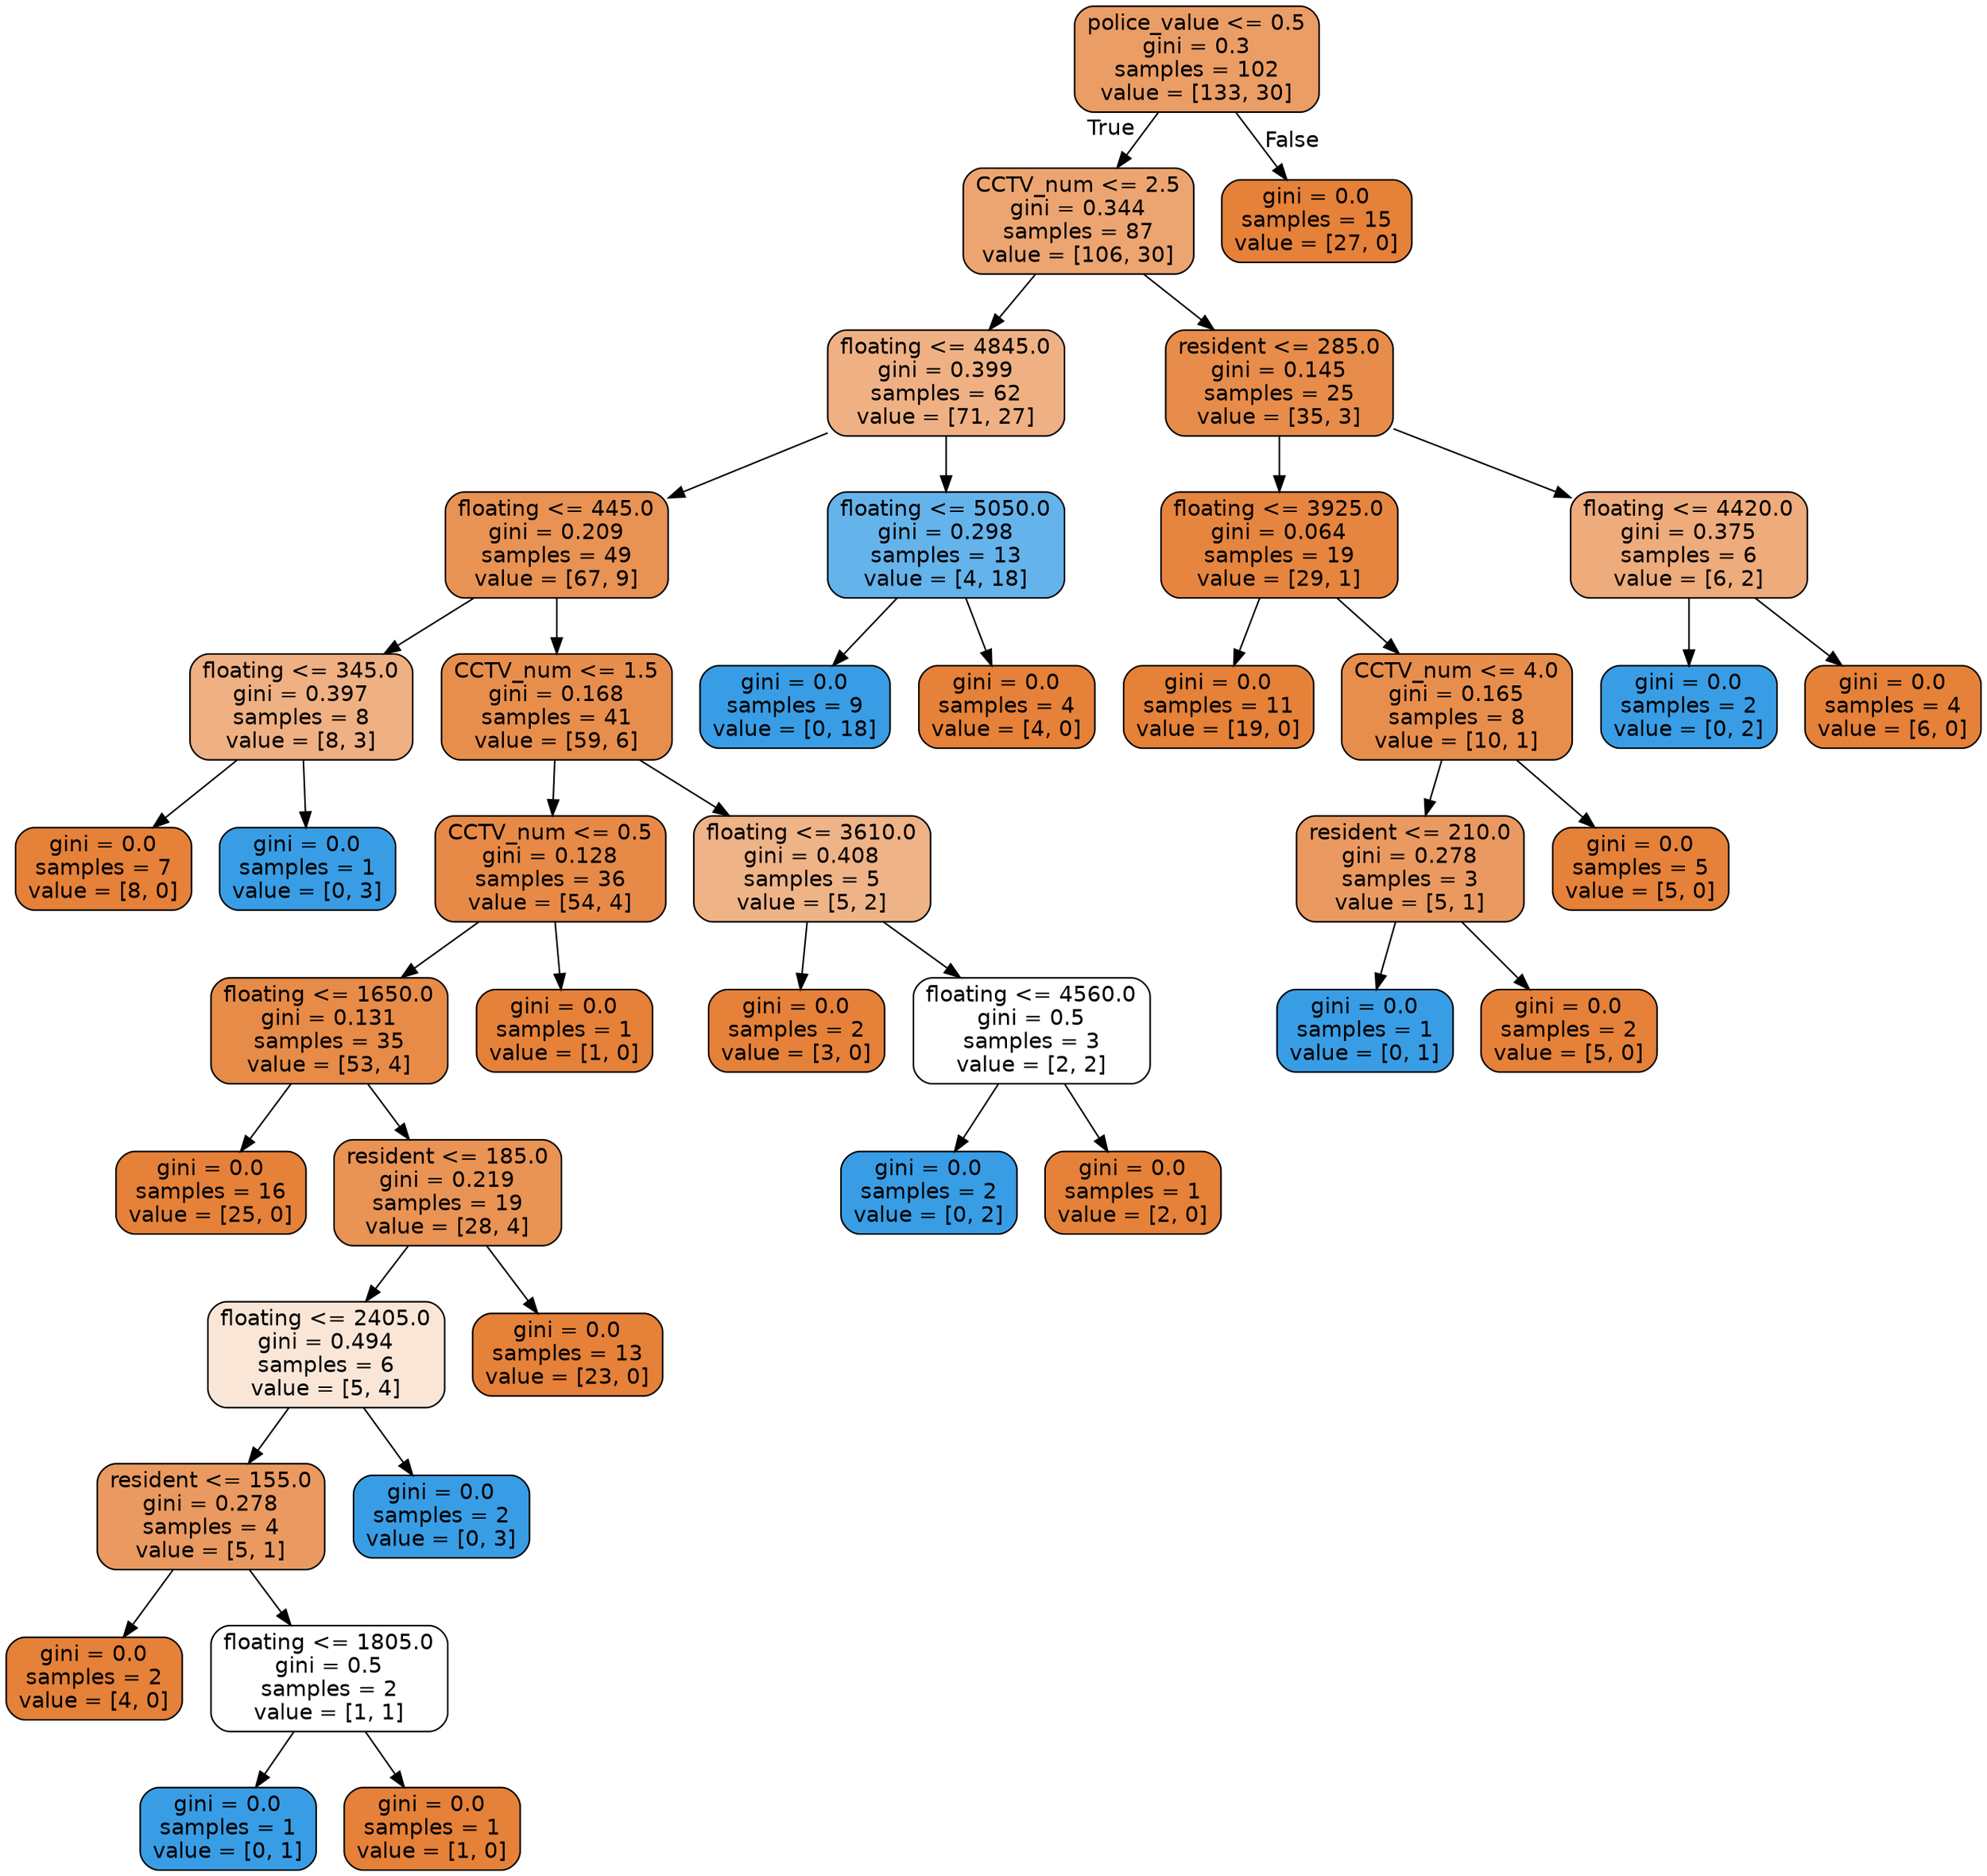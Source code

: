 digraph Tree {
node [shape=box, style="filled, rounded", color="black", fontname=helvetica] ;
edge [fontname=helvetica] ;
0 [label="police_value <= 0.5\ngini = 0.3\nsamples = 102\nvalue = [133, 30]", fillcolor="#eb9d66"] ;
1 [label="CCTV_num <= 2.5\ngini = 0.344\nsamples = 87\nvalue = [106, 30]", fillcolor="#eca571"] ;
0 -> 1 [labeldistance=2.5, labelangle=45, headlabel="True"] ;
2 [label="floating <= 4845.0\ngini = 0.399\nsamples = 62\nvalue = [71, 27]", fillcolor="#efb184"] ;
1 -> 2 ;
3 [label="floating <= 445.0\ngini = 0.209\nsamples = 49\nvalue = [67, 9]", fillcolor="#e89254"] ;
2 -> 3 ;
4 [label="floating <= 345.0\ngini = 0.397\nsamples = 8\nvalue = [8, 3]", fillcolor="#efb083"] ;
3 -> 4 ;
5 [label="gini = 0.0\nsamples = 7\nvalue = [8, 0]", fillcolor="#e58139"] ;
4 -> 5 ;
6 [label="gini = 0.0\nsamples = 1\nvalue = [0, 3]", fillcolor="#399de5"] ;
4 -> 6 ;
7 [label="CCTV_num <= 1.5\ngini = 0.168\nsamples = 41\nvalue = [59, 6]", fillcolor="#e88e4d"] ;
3 -> 7 ;
8 [label="CCTV_num <= 0.5\ngini = 0.128\nsamples = 36\nvalue = [54, 4]", fillcolor="#e78a48"] ;
7 -> 8 ;
9 [label="floating <= 1650.0\ngini = 0.131\nsamples = 35\nvalue = [53, 4]", fillcolor="#e78b48"] ;
8 -> 9 ;
10 [label="gini = 0.0\nsamples = 16\nvalue = [25, 0]", fillcolor="#e58139"] ;
9 -> 10 ;
11 [label="resident <= 185.0\ngini = 0.219\nsamples = 19\nvalue = [28, 4]", fillcolor="#e99355"] ;
9 -> 11 ;
12 [label="floating <= 2405.0\ngini = 0.494\nsamples = 6\nvalue = [5, 4]", fillcolor="#fae6d7"] ;
11 -> 12 ;
13 [label="resident <= 155.0\ngini = 0.278\nsamples = 4\nvalue = [5, 1]", fillcolor="#ea9a61"] ;
12 -> 13 ;
14 [label="gini = 0.0\nsamples = 2\nvalue = [4, 0]", fillcolor="#e58139"] ;
13 -> 14 ;
15 [label="floating <= 1805.0\ngini = 0.5\nsamples = 2\nvalue = [1, 1]", fillcolor="#ffffff"] ;
13 -> 15 ;
16 [label="gini = 0.0\nsamples = 1\nvalue = [0, 1]", fillcolor="#399de5"] ;
15 -> 16 ;
17 [label="gini = 0.0\nsamples = 1\nvalue = [1, 0]", fillcolor="#e58139"] ;
15 -> 17 ;
18 [label="gini = 0.0\nsamples = 2\nvalue = [0, 3]", fillcolor="#399de5"] ;
12 -> 18 ;
19 [label="gini = 0.0\nsamples = 13\nvalue = [23, 0]", fillcolor="#e58139"] ;
11 -> 19 ;
20 [label="gini = 0.0\nsamples = 1\nvalue = [1, 0]", fillcolor="#e58139"] ;
8 -> 20 ;
21 [label="floating <= 3610.0\ngini = 0.408\nsamples = 5\nvalue = [5, 2]", fillcolor="#efb388"] ;
7 -> 21 ;
22 [label="gini = 0.0\nsamples = 2\nvalue = [3, 0]", fillcolor="#e58139"] ;
21 -> 22 ;
23 [label="floating <= 4560.0\ngini = 0.5\nsamples = 3\nvalue = [2, 2]", fillcolor="#ffffff"] ;
21 -> 23 ;
24 [label="gini = 0.0\nsamples = 2\nvalue = [0, 2]", fillcolor="#399de5"] ;
23 -> 24 ;
25 [label="gini = 0.0\nsamples = 1\nvalue = [2, 0]", fillcolor="#e58139"] ;
23 -> 25 ;
26 [label="floating <= 5050.0\ngini = 0.298\nsamples = 13\nvalue = [4, 18]", fillcolor="#65b3eb"] ;
2 -> 26 ;
27 [label="gini = 0.0\nsamples = 9\nvalue = [0, 18]", fillcolor="#399de5"] ;
26 -> 27 ;
28 [label="gini = 0.0\nsamples = 4\nvalue = [4, 0]", fillcolor="#e58139"] ;
26 -> 28 ;
29 [label="resident <= 285.0\ngini = 0.145\nsamples = 25\nvalue = [35, 3]", fillcolor="#e78c4a"] ;
1 -> 29 ;
30 [label="floating <= 3925.0\ngini = 0.064\nsamples = 19\nvalue = [29, 1]", fillcolor="#e68540"] ;
29 -> 30 ;
31 [label="gini = 0.0\nsamples = 11\nvalue = [19, 0]", fillcolor="#e58139"] ;
30 -> 31 ;
32 [label="CCTV_num <= 4.0\ngini = 0.165\nsamples = 8\nvalue = [10, 1]", fillcolor="#e88e4d"] ;
30 -> 32 ;
33 [label="resident <= 210.0\ngini = 0.278\nsamples = 3\nvalue = [5, 1]", fillcolor="#ea9a61"] ;
32 -> 33 ;
34 [label="gini = 0.0\nsamples = 1\nvalue = [0, 1]", fillcolor="#399de5"] ;
33 -> 34 ;
35 [label="gini = 0.0\nsamples = 2\nvalue = [5, 0]", fillcolor="#e58139"] ;
33 -> 35 ;
36 [label="gini = 0.0\nsamples = 5\nvalue = [5, 0]", fillcolor="#e58139"] ;
32 -> 36 ;
37 [label="floating <= 4420.0\ngini = 0.375\nsamples = 6\nvalue = [6, 2]", fillcolor="#eeab7b"] ;
29 -> 37 ;
38 [label="gini = 0.0\nsamples = 2\nvalue = [0, 2]", fillcolor="#399de5"] ;
37 -> 38 ;
39 [label="gini = 0.0\nsamples = 4\nvalue = [6, 0]", fillcolor="#e58139"] ;
37 -> 39 ;
40 [label="gini = 0.0\nsamples = 15\nvalue = [27, 0]", fillcolor="#e58139"] ;
0 -> 40 [labeldistance=2.5, labelangle=-45, headlabel="False"] ;
}
